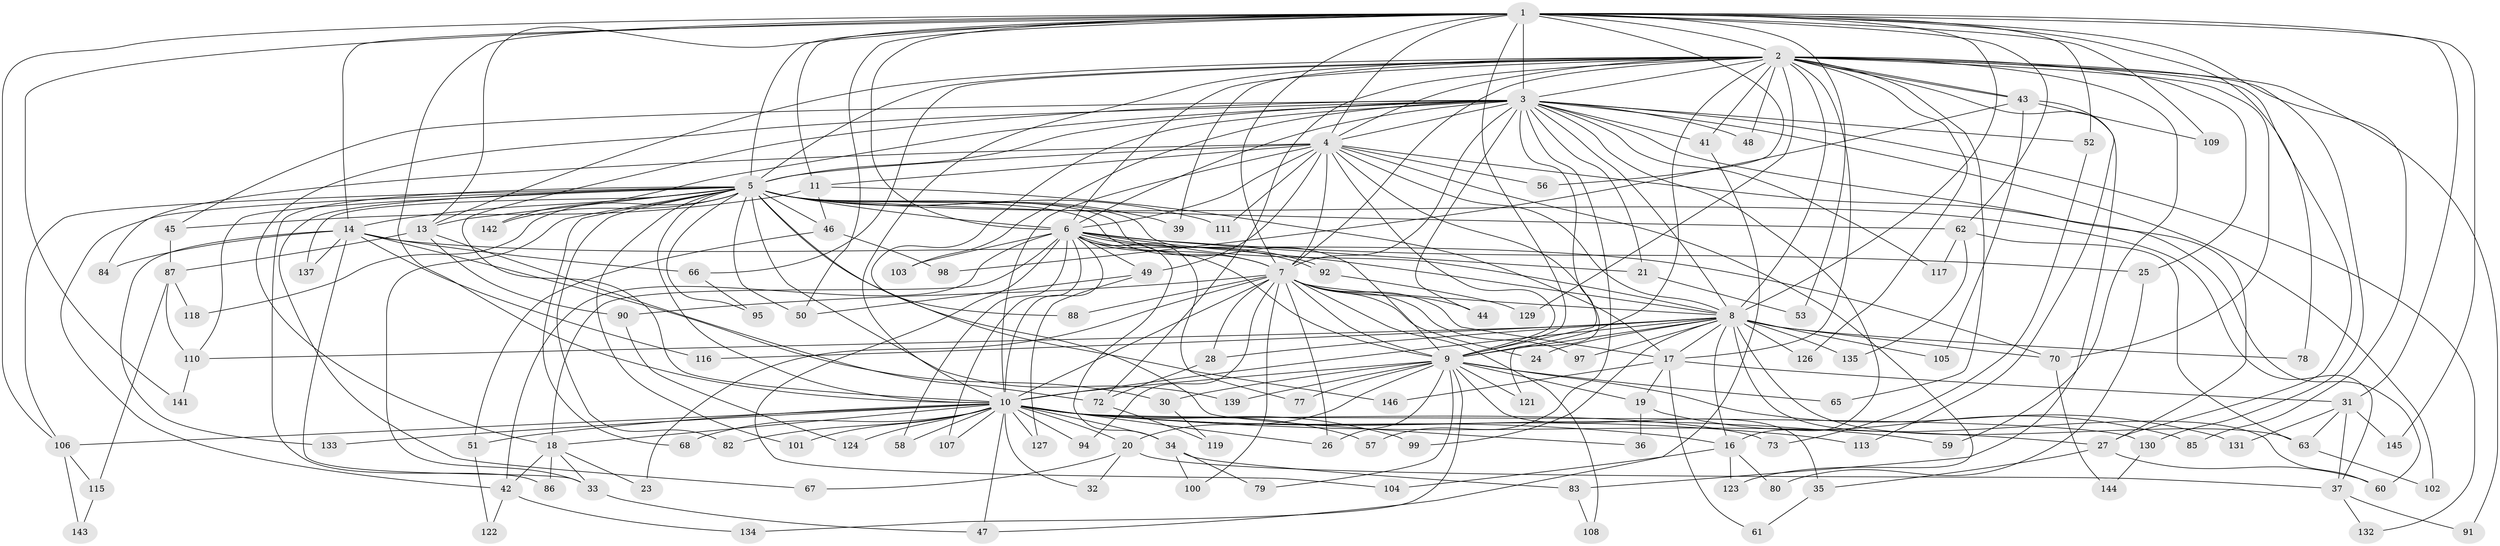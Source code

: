 // Generated by graph-tools (version 1.1) at 2025/51/02/27/25 19:51:52]
// undirected, 120 vertices, 283 edges
graph export_dot {
graph [start="1"]
  node [color=gray90,style=filled];
  1 [super="+75"];
  2 [super="+12"];
  3 [super="+69"];
  4 [super="+76"];
  5 [super="+40"];
  6 [super="+29"];
  7 [super="+22"];
  8 [super="+96"];
  9 [super="+15"];
  10 [super="+120"];
  11;
  13;
  14 [super="+128"];
  16 [super="+81"];
  17 [super="+64"];
  18 [super="+112"];
  19;
  20;
  21;
  23;
  24;
  25;
  26;
  27;
  28;
  30;
  31 [super="+54"];
  32;
  33;
  34;
  35;
  36;
  37 [super="+38"];
  39 [super="+71"];
  41 [super="+140"];
  42 [super="+114"];
  43 [super="+93"];
  44;
  45;
  46;
  47;
  48;
  49;
  50 [super="+55"];
  51;
  52;
  53;
  56;
  57;
  58;
  59;
  60;
  61;
  62;
  63 [super="+74"];
  65;
  66;
  67;
  68;
  70 [super="+138"];
  72 [super="+89"];
  73;
  77;
  78;
  79;
  80;
  82;
  83;
  84;
  85;
  86;
  87;
  88;
  90;
  91;
  92;
  94;
  95;
  97;
  98;
  99;
  100;
  101;
  102;
  103;
  104;
  105;
  106 [super="+136"];
  107;
  108;
  109;
  110 [super="+125"];
  111;
  113;
  115;
  116;
  117;
  118;
  119;
  121;
  122;
  123;
  124;
  126;
  127;
  129;
  130;
  131;
  132;
  133;
  134;
  135;
  137;
  139;
  141;
  142;
  143;
  144;
  145;
  146;
  1 -- 2 [weight=2];
  1 -- 3;
  1 -- 4;
  1 -- 5;
  1 -- 6;
  1 -- 7;
  1 -- 8;
  1 -- 9;
  1 -- 10;
  1 -- 11;
  1 -- 13;
  1 -- 14;
  1 -- 31;
  1 -- 52;
  1 -- 53;
  1 -- 56;
  1 -- 62;
  1 -- 78;
  1 -- 85;
  1 -- 109;
  1 -- 141;
  1 -- 145;
  1 -- 50;
  1 -- 106;
  2 -- 3;
  2 -- 4;
  2 -- 5;
  2 -- 6 [weight=2];
  2 -- 7;
  2 -- 8;
  2 -- 9;
  2 -- 10 [weight=2];
  2 -- 13;
  2 -- 17;
  2 -- 25;
  2 -- 27;
  2 -- 41;
  2 -- 43 [weight=2];
  2 -- 43;
  2 -- 48;
  2 -- 59;
  2 -- 65;
  2 -- 66;
  2 -- 72;
  2 -- 83;
  2 -- 91;
  2 -- 129;
  2 -- 130;
  2 -- 126;
  2 -- 39 [weight=2];
  2 -- 70;
  3 -- 4;
  3 -- 5;
  3 -- 6;
  3 -- 7;
  3 -- 8;
  3 -- 9;
  3 -- 10;
  3 -- 16;
  3 -- 21;
  3 -- 41;
  3 -- 44;
  3 -- 45;
  3 -- 48;
  3 -- 52;
  3 -- 57;
  3 -- 102;
  3 -- 132;
  3 -- 142;
  3 -- 117;
  3 -- 103;
  3 -- 88;
  3 -- 27;
  3 -- 18;
  4 -- 5;
  4 -- 6;
  4 -- 7;
  4 -- 8;
  4 -- 9;
  4 -- 10;
  4 -- 11;
  4 -- 49;
  4 -- 56;
  4 -- 84;
  4 -- 111;
  4 -- 123;
  4 -- 121;
  4 -- 60;
  5 -- 6;
  5 -- 7;
  5 -- 8;
  5 -- 9;
  5 -- 10;
  5 -- 14;
  5 -- 33;
  5 -- 36;
  5 -- 39;
  5 -- 42;
  5 -- 46;
  5 -- 50;
  5 -- 62;
  5 -- 67;
  5 -- 82;
  5 -- 95;
  5 -- 101;
  5 -- 106;
  5 -- 110;
  5 -- 111;
  5 -- 118;
  5 -- 137;
  5 -- 139;
  5 -- 142;
  5 -- 146;
  5 -- 13;
  5 -- 68;
  5 -- 86;
  5 -- 37;
  6 -- 7;
  6 -- 8;
  6 -- 9;
  6 -- 10;
  6 -- 18;
  6 -- 21;
  6 -- 25;
  6 -- 34;
  6 -- 49;
  6 -- 58;
  6 -- 77;
  6 -- 92;
  6 -- 92;
  6 -- 104;
  6 -- 107;
  6 -- 103;
  6 -- 42;
  7 -- 8;
  7 -- 9 [weight=2];
  7 -- 10;
  7 -- 23;
  7 -- 24;
  7 -- 26;
  7 -- 28;
  7 -- 44;
  7 -- 88;
  7 -- 90;
  7 -- 94;
  7 -- 97;
  7 -- 100;
  7 -- 108;
  7 -- 17;
  8 -- 9;
  8 -- 10;
  8 -- 16;
  8 -- 24;
  8 -- 28 [weight=2];
  8 -- 60;
  8 -- 70;
  8 -- 78;
  8 -- 97;
  8 -- 99;
  8 -- 105;
  8 -- 116;
  8 -- 126;
  8 -- 17;
  8 -- 135;
  8 -- 110;
  8 -- 63;
  9 -- 10;
  9 -- 19;
  9 -- 26;
  9 -- 30;
  9 -- 35;
  9 -- 65;
  9 -- 77;
  9 -- 79;
  9 -- 121;
  9 -- 131;
  9 -- 134;
  9 -- 139;
  9 -- 20;
  10 -- 18;
  10 -- 20;
  10 -- 27;
  10 -- 32;
  10 -- 34;
  10 -- 47;
  10 -- 51;
  10 -- 57;
  10 -- 58;
  10 -- 59;
  10 -- 68;
  10 -- 73;
  10 -- 82;
  10 -- 94;
  10 -- 99;
  10 -- 101;
  10 -- 106;
  10 -- 107;
  10 -- 113;
  10 -- 124;
  10 -- 127;
  10 -- 133;
  10 -- 26;
  10 -- 130;
  10 -- 16;
  11 -- 17;
  11 -- 45;
  11 -- 46;
  13 -- 87;
  13 -- 90;
  13 -- 72;
  14 -- 30;
  14 -- 66;
  14 -- 70;
  14 -- 84;
  14 -- 116;
  14 -- 133;
  14 -- 137;
  14 -- 33;
  16 -- 80;
  16 -- 104;
  16 -- 123;
  17 -- 19;
  17 -- 31;
  17 -- 61;
  17 -- 146;
  18 -- 23;
  18 -- 33;
  18 -- 42;
  18 -- 86;
  19 -- 36;
  19 -- 85;
  20 -- 32;
  20 -- 37;
  20 -- 67;
  21 -- 53;
  25 -- 80;
  27 -- 35;
  27 -- 60;
  28 -- 72;
  30 -- 119;
  31 -- 37 [weight=2];
  31 -- 63;
  31 -- 145;
  31 -- 131;
  33 -- 47;
  34 -- 79;
  34 -- 83;
  34 -- 100;
  35 -- 61;
  37 -- 132;
  37 -- 91;
  41 -- 47;
  42 -- 122;
  42 -- 134;
  43 -- 98;
  43 -- 109;
  43 -- 113;
  43 -- 105;
  45 -- 87;
  46 -- 51;
  46 -- 98;
  49 -- 50;
  49 -- 127;
  51 -- 122;
  52 -- 73;
  62 -- 63;
  62 -- 117;
  62 -- 135;
  63 -- 102;
  66 -- 95;
  70 -- 144;
  72 -- 119;
  83 -- 108;
  87 -- 110;
  87 -- 115;
  87 -- 118;
  90 -- 124;
  92 -- 129;
  106 -- 115;
  106 -- 143;
  110 -- 141;
  115 -- 143;
  130 -- 144;
}
